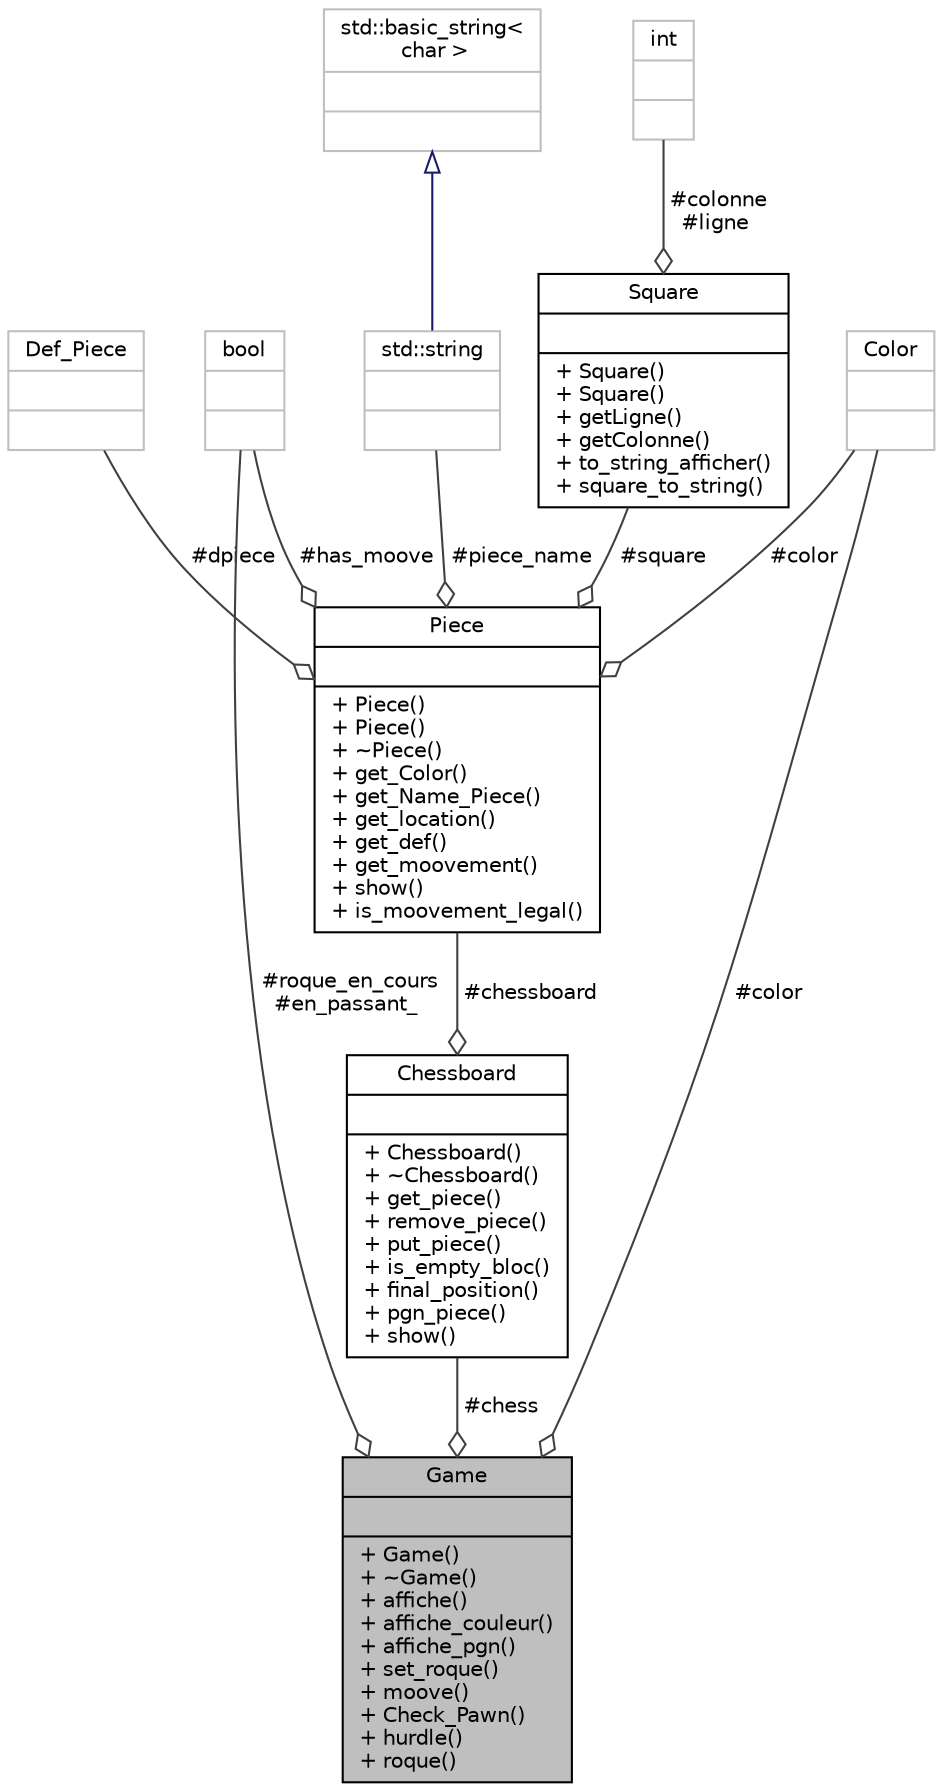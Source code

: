 digraph "Game"
{
 // LATEX_PDF_SIZE
  edge [fontname="Helvetica",fontsize="10",labelfontname="Helvetica",labelfontsize="10"];
  node [fontname="Helvetica",fontsize="10",shape=record];
  Node1 [label="{Game\n||+ Game()\l+ ~Game()\l+ affiche()\l+ affiche_couleur()\l+ affiche_pgn()\l+ set_roque()\l+ moove()\l+ Check_Pawn()\l+ hurdle()\l+ roque()\l}",height=0.2,width=0.4,color="black", fillcolor="grey75", style="filled", fontcolor="black",tooltip="cette classe a pour vocation d'interagir avec l'utilisateur. Elle gère la gestion des coups et l'affi..."];
  Node2 -> Node1 [color="grey25",fontsize="10",style="solid",label=" #chess" ,arrowhead="odiamond",fontname="Helvetica"];
  Node2 [label="{Chessboard\n||+ Chessboard()\l+ ~Chessboard()\l+ get_piece()\l+ remove_piece()\l+ put_piece()\l+ is_empty_bloc()\l+ final_position()\l+ pgn_piece()\l+ show()\l}",height=0.2,width=0.4,color="black", fillcolor="white", style="filled",URL="$df/d81/classChessboard.html",tooltip="Cette classe a pour vocation de manipuler l'échiquier. Elle a pour rôle de l'initialiser et de mainte..."];
  Node3 -> Node2 [color="grey25",fontsize="10",style="solid",label=" #chessboard" ,arrowhead="odiamond",fontname="Helvetica"];
  Node3 [label="{Piece\n||+ Piece()\l+ Piece()\l+ ~Piece()\l+ get_Color()\l+ get_Name_Piece()\l+ get_location()\l+ get_def()\l+ get_moovement()\l+ show()\l+ is_moovement_legal()\l}",height=0.2,width=0.4,color="black", fillcolor="white", style="filled",URL="$d5/df0/classPiece.html",tooltip="Cette classe va gérer les différentes pièces présentes sur l'échiquier et leurs couleurs à chacunes."];
  Node4 -> Node3 [color="grey25",fontsize="10",style="solid",label=" #dpiece" ,arrowhead="odiamond",fontname="Helvetica"];
  Node4 [label="{Def_Piece\n||}",height=0.2,width=0.4,color="grey75", fillcolor="white", style="filled",tooltip=" "];
  Node5 -> Node3 [color="grey25",fontsize="10",style="solid",label=" #has_moove" ,arrowhead="odiamond",fontname="Helvetica"];
  Node5 [label="{bool\n||}",height=0.2,width=0.4,color="grey75", fillcolor="white", style="filled",tooltip=" "];
  Node6 -> Node3 [color="grey25",fontsize="10",style="solid",label=" #piece_name" ,arrowhead="odiamond",fontname="Helvetica"];
  Node6 [label="{std::string\n||}",height=0.2,width=0.4,color="grey75", fillcolor="white", style="filled",tooltip="STL class."];
  Node7 -> Node6 [dir="back",color="midnightblue",fontsize="10",style="solid",arrowtail="onormal",fontname="Helvetica"];
  Node7 [label="{std::basic_string\<\l char \>\n||}",height=0.2,width=0.4,color="grey75", fillcolor="white", style="filled",tooltip="STL class."];
  Node8 -> Node3 [color="grey25",fontsize="10",style="solid",label=" #square" ,arrowhead="odiamond",fontname="Helvetica"];
  Node8 [label="{Square\n||+ Square()\l+ Square()\l+ getLigne()\l+ getColonne()\l+ to_string_afficher()\l+ square_to_string()\l}",height=0.2,width=0.4,color="black", fillcolor="white", style="filled",URL="$d3/d72/classSquare.html",tooltip="Cette classe a pour vocation de représenter l'état et la position d'une pièce."];
  Node9 -> Node8 [color="grey25",fontsize="10",style="solid",label=" #colonne\n#ligne" ,arrowhead="odiamond",fontname="Helvetica"];
  Node9 [label="{int\n||}",height=0.2,width=0.4,color="grey75", fillcolor="white", style="filled",tooltip=" "];
  Node10 -> Node3 [color="grey25",fontsize="10",style="solid",label=" #color" ,arrowhead="odiamond",fontname="Helvetica"];
  Node10 [label="{Color\n||}",height=0.2,width=0.4,color="grey75", fillcolor="white", style="filled",tooltip=" "];
  Node5 -> Node1 [color="grey25",fontsize="10",style="solid",label=" #roque_en_cours\n#en_passant_" ,arrowhead="odiamond",fontname="Helvetica"];
  Node10 -> Node1 [color="grey25",fontsize="10",style="solid",label=" #color" ,arrowhead="odiamond",fontname="Helvetica"];
}
